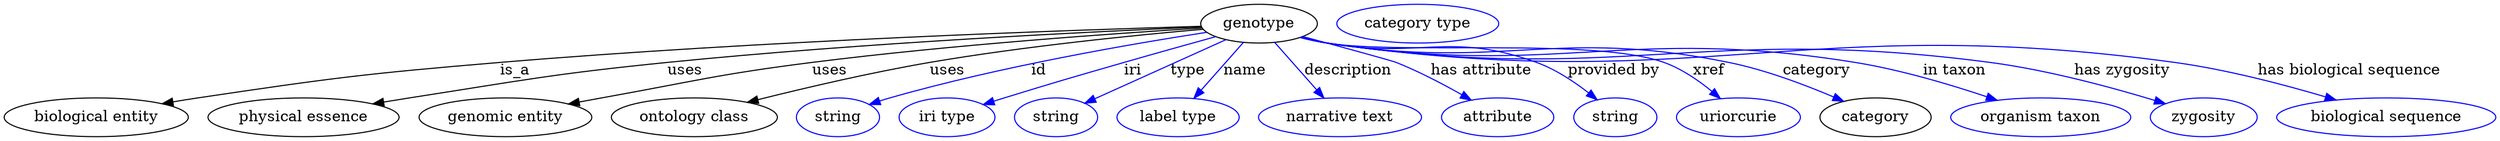 digraph {
	graph [bb="0,0,2304.5,123"];
	node [label="\N"];
	genotype	[height=0.5,
		label=genotype,
		pos="1161.1,105",
		width=1.4985];
	"biological entity"	[height=0.5,
		pos="85.142,18",
		width=2.3651];
	genotype -> "biological entity"	[label=is_a,
		lp="472.14,61.5",
		pos="e,146.63,30.549 1107.3,102.57 989.39,99.18 699.85,89.339 458.14,69 334.16,58.567 303.21,54.3 180.14,36 172.51,34.865 164.55,33.588 \
156.62,32.257"];
	"physical essence"	[height=0.5,
		pos="277.14,18",
		width=2.4553];
	genotype -> "physical essence"	[label=uses,
		lp="629.64,61.5",
		pos="e,341,30.532 1107.8,101.89 1009.6,97.732 794.07,87.244 613.14,69 506.45,58.242 480.08,52.591 374.14,36 366.6,34.819 358.74,33.533 \
350.9,32.214"];
	"genomic entity"	[height=0.5,
		pos="463.14,18",
		width=2.2206];
	genotype -> "genomic entity"	[label=uses,
		lp="763.64,61.5",
		pos="e,521.52,30.332 1108.4,100.95 1029.6,96.079 876.49,85.383 747.14,69 659.94,57.955 638.65,51.58 552.14,36 545.49,34.801 538.55,33.525 \
531.63,32.232"];
	"ontology class"	[height=0.5,
		pos="638.14,18",
		width=2.1304];
	genotype -> "ontology class"	[label=uses,
		lp="872.64,61.5",
		pos="e,687.18,31.892 1109.4,99.826 1048.5,94.51 944.53,84.159 856.14,69 801.82,59.683 740.72,45.326 697.05,34.383"];
	id	[color=blue,
		height=0.5,
		label=string,
		pos="771.14,18",
		width=1.0652];
	genotype -> id	[color=blue,
		label=id,
		lp="957.14,61.5",
		pos="e,800.15,29.922 1112.7,96.941 1045.9,86.625 922.02,65.412 819.14,36 816.04,35.113 812.85,34.133 809.65,33.106",
		style=solid];
	iri	[color=blue,
		height=0.5,
		label="iri type",
		pos="872.14,18",
		width=1.2277];
	genotype -> iri	[color=blue,
		label=iri,
		lp="1044.1,61.5",
		pos="e,905.82,29.681 1120.8,92.918 1096.3,86.126 1064.4,77.191 1036.1,69 987.12,54.785 974.93,50.997 926.14,36 922.65,34.926 919.03,33.805 \
915.4,32.674",
		style=solid];
	type	[color=blue,
		height=0.5,
		label=string,
		pos="973.14,18",
		width=1.0652];
	genotype -> type	[color=blue,
		label=type,
		lp="1095.1,61.5",
		pos="e,999.8,31.051 1130.5,90.154 1097.3,75.147 1044.4,51.218 1009.2,35.311",
		style=solid];
	name	[color=blue,
		height=0.5,
		label="label type",
		pos="1086.1,18",
		width=1.5707];
	genotype -> name	[color=blue,
		label=name,
		lp="1148.1,61.5",
		pos="e,1100.8,35.629 1146.7,87.611 1135.5,74.993 1120,57.361 1107.4,43.131",
		style=solid];
	description	[color=blue,
		height=0.5,
		label="narrative text",
		pos="1236.1,18",
		width=2.0943];
	genotype -> description	[color=blue,
		label=description,
		lp="1243.6,61.5",
		pos="e,1221.2,35.92 1175.6,87.611 1186.6,75.19 1201.8,57.911 1214.3,43.801",
		style=solid];
	"has attribute"	[color=blue,
		height=0.5,
		label=attribute,
		pos="1381.1,18",
		width=1.4443];
	genotype -> "has attribute"	[color=blue,
		label="has attribute",
		lp="1367.1,61.5",
		pos="e,1356.6,34.155 1201.9,93.002 1237.5,83.374 1284,70.664 1288.1,69 1308.5,60.831 1330.2,49.356 1347.5,39.46",
		style=solid];
	"provided by"	[color=blue,
		height=0.5,
		label=string,
		pos="1489.1,18",
		width=1.0652];
	genotype -> "provided by"	[color=blue,
		label="provided by",
		lp="1488.6,61.5",
		pos="e,1472.8,34.307 1199.9,92.429 1207.9,90.366 1216.2,88.425 1224.1,87 1309.4,71.664 1336.9,98.939 1418.1,69 1435.2,62.714 1451.9,51.256 \
1464.9,40.893",
		style=solid];
	xref	[color=blue,
		height=0.5,
		label=uriorcurie,
		pos="1603.1,18",
		width=1.5887];
	genotype -> xref	[color=blue,
		label=xref,
		lp="1576.6,61.5",
		pos="e,1586.6,35.473 1199.5,92.3 1207.6,90.221 1216.1,88.305 1224.1,87 1292.5,75.924 1470,92.472 1535.1,69 1551.2,63.227 1566.6,52.395 \
1578.8,42.285",
		style=solid];
	category	[height=0.5,
		pos="1730.1,18",
		width=1.4263];
	genotype -> category	[color=blue,
		label=category,
		lp="1676.6,61.5",
		pos="e,1700.9,32.817 1199.5,92.242 1207.6,90.167 1216.1,88.267 1224.1,87 1387.2,61.348 1433.4,102.05 1595.1,69 1628.7,62.136 1665.1,48.275 \
1691.6,36.884",
		style=solid];
	"in taxon"	[color=blue,
		height=0.5,
		label="organism taxon",
		pos="1883.1,18",
		width=2.3109];
	genotype -> "in taxon"	[color=blue,
		label="in taxon",
		lp="1804.1,61.5",
		pos="e,1843,33.801 1199.5,92.17 1207.6,90.099 1216.1,88.221 1224.1,87 1438.7,54.52 1497.9,103.72 1712.1,69 1753.8,62.245 1799.7,48.474 \
1833.4,37.092",
		style=solid];
	"has zygosity"	[color=blue,
		height=0.5,
		label=zygosity,
		pos="2034.1,18",
		width=1.3721];
	genotype -> "has zygosity"	[color=blue,
		label="has zygosity",
		lp="1958.6,61.5",
		pos="e,1998.7,30.668 1199.2,92.209 1207.3,90.108 1216,88.207 1224.1,87 1493.8,47.223 1567,104.88 1837.1,69 1890.2,61.955 1949.5,45.711 \
1989.1,33.639",
		style=solid];
	"has biological sequence"	[color=blue,
		height=0.5,
		label="biological sequence",
		pos="2203.1,18",
		width=2.8164];
	genotype -> "has biological sequence"	[color=blue,
		label="has biological sequence",
		lp="2168.6,61.5",
		pos="e,2156.6,34.054 1199.1,92.169 1207.3,90.071 1216,88.181 1224.1,87 1568.7,37.298 1662.3,116.33 2007.1,69 2054.9,62.448 2107.8,48.551 \
2146.6,37.068",
		style=solid];
	"named thing_category"	[color=blue,
		height=0.5,
		label="category type",
		pos="1308.1,105",
		width=2.0762];
}
